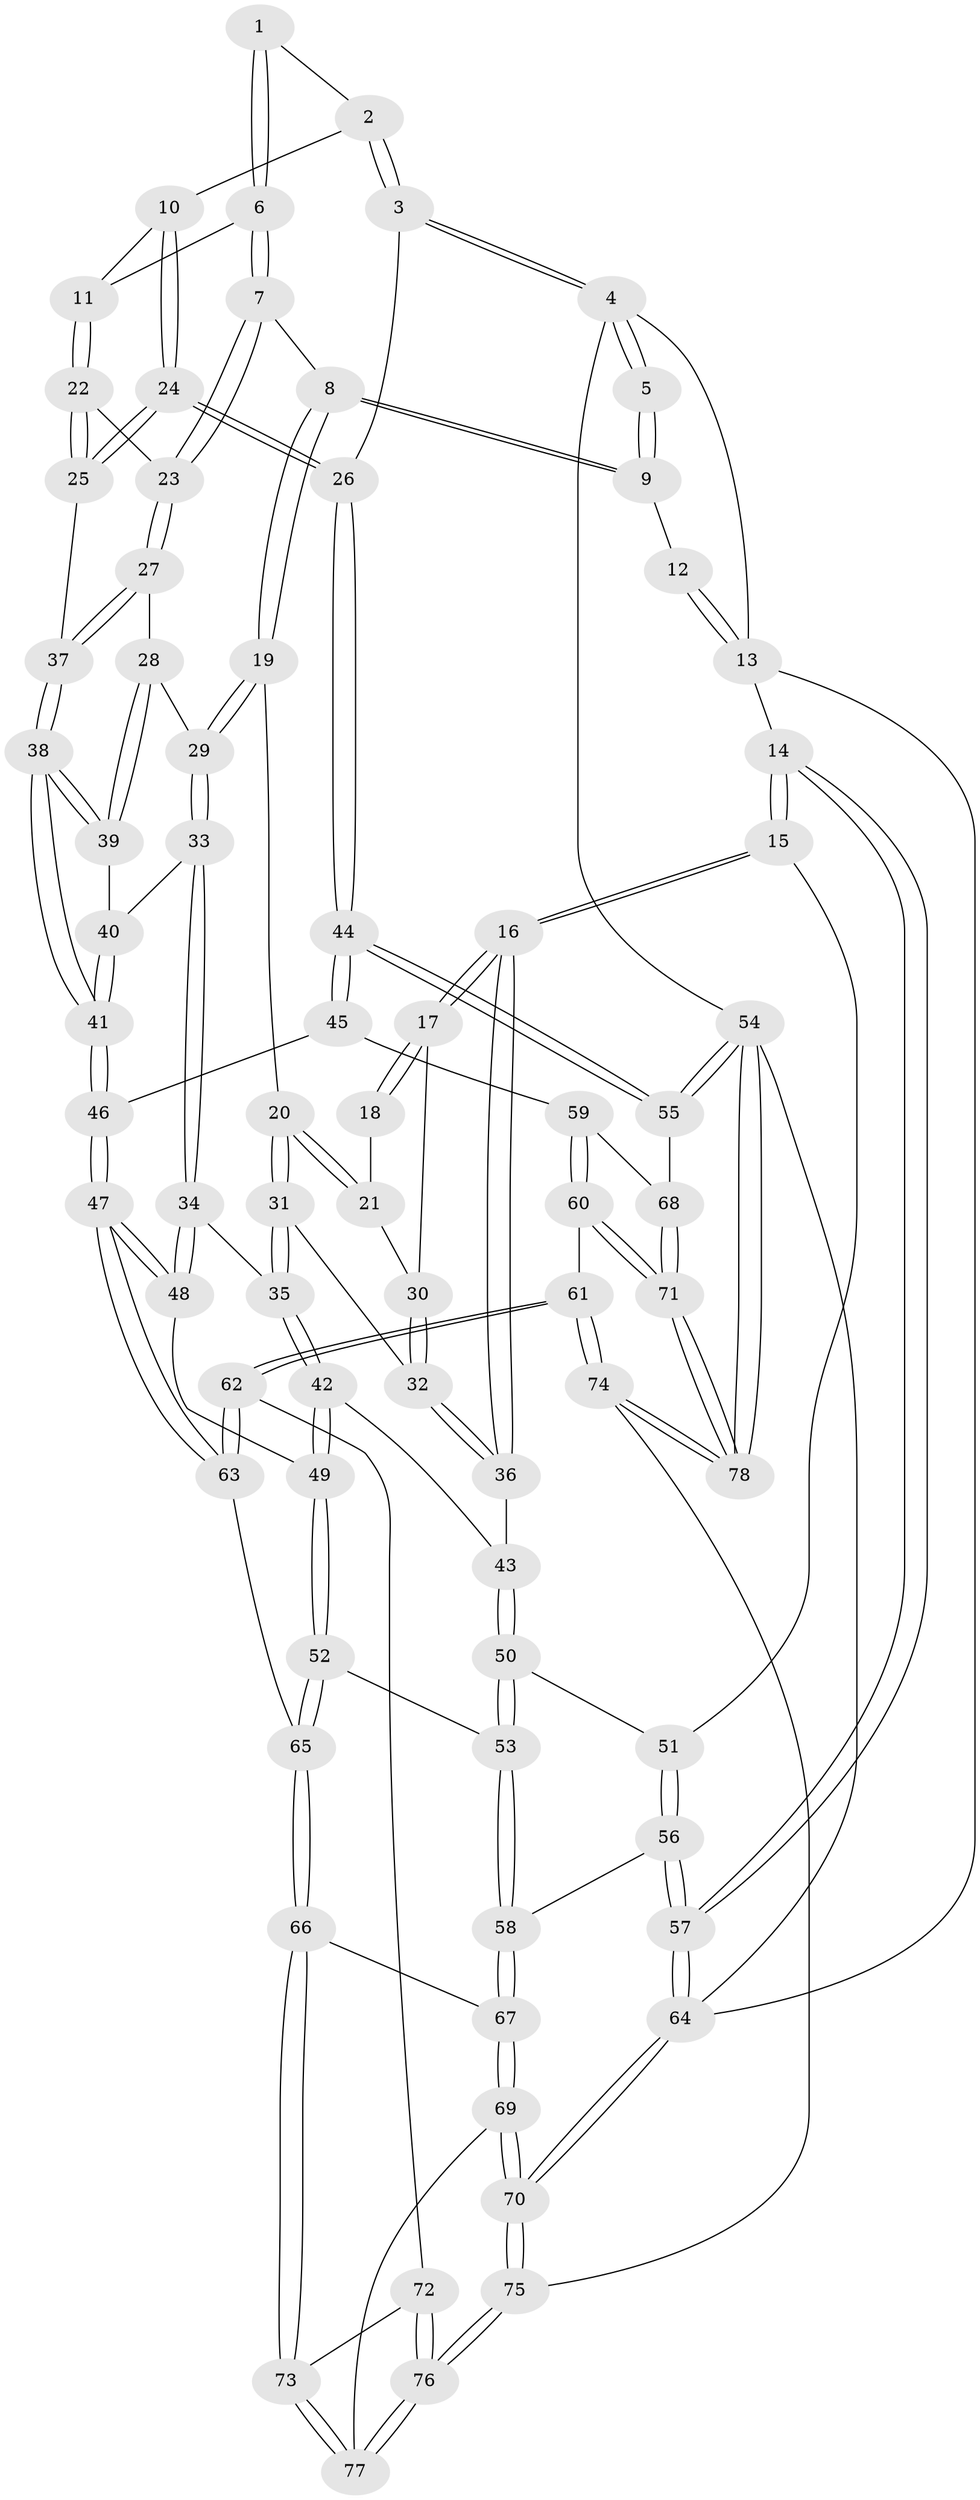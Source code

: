 // coarse degree distribution, {3: 0.14814814814814814, 4: 0.18518518518518517, 5: 0.4444444444444444, 2: 0.037037037037037035, 7: 0.037037037037037035, 6: 0.14814814814814814}
// Generated by graph-tools (version 1.1) at 2025/05/03/04/25 22:05:52]
// undirected, 78 vertices, 192 edges
graph export_dot {
graph [start="1"]
  node [color=gray90,style=filled];
  1 [pos="+0.7861536152122475+0"];
  2 [pos="+0.8420961999839734+0.03786645677411024"];
  3 [pos="+1+0.03579885534894367"];
  4 [pos="+1+0"];
  5 [pos="+0.7674999637488847+0"];
  6 [pos="+0.7059346386452605+0.12801084770913287"];
  7 [pos="+0.5882481855193028+0.15171371909928485"];
  8 [pos="+0.43499905133019706+0.023913296483911366"];
  9 [pos="+0.39654912539309317+0"];
  10 [pos="+0.8546096283144066+0.15575624040394143"];
  11 [pos="+0.7836017861785561+0.15789301236759187"];
  12 [pos="+0.25663227629233337+0"];
  13 [pos="+0+0"];
  14 [pos="+0+0.3445307165399555"];
  15 [pos="+0+0.3448880892107446"];
  16 [pos="+0+0.34488601509043826"];
  17 [pos="+0.052391717409115544+0.26421153205414605"];
  18 [pos="+0.1582561103015372+0.13682491918941905"];
  19 [pos="+0.36216687047668294+0.21092901947621637"];
  20 [pos="+0.3187392077801158+0.23957359918392485"];
  21 [pos="+0.2785611617869465+0.24967054781415915"];
  22 [pos="+0.7321013521535704+0.27036837638706923"];
  23 [pos="+0.6227879451004911+0.2997681165874263"];
  24 [pos="+1+0.3158073324337908"];
  25 [pos="+0.9477665001975668+0.35294873868254095"];
  26 [pos="+1+0.32265227036740207"];
  27 [pos="+0.620031113093832+0.31226589579433156"];
  28 [pos="+0.6111513690695488+0.3293947019739344"];
  29 [pos="+0.46574838305669164+0.3771695833217586"];
  30 [pos="+0.2389532731502155+0.27193927053486894"];
  31 [pos="+0.30849078430340093+0.4452402931510444"];
  32 [pos="+0.2169543186839713+0.4056944078919707"];
  33 [pos="+0.41953451608828096+0.48211285595373915"];
  34 [pos="+0.4114427016221528+0.4909240231137409"];
  35 [pos="+0.3151030868143829+0.4524875383226444"];
  36 [pos="+0.09219303313516067+0.43662775827396827"];
  37 [pos="+0.8621542846892463+0.3997028484891718"];
  38 [pos="+0.7247480370947729+0.5279560362139666"];
  39 [pos="+0.6363504161154175+0.401460799558587"];
  40 [pos="+0.5464587936485658+0.4914657118523519"];
  41 [pos="+0.70811875270215+0.6131410693555339"];
  42 [pos="+0.1871824628242751+0.5701165749443913"];
  43 [pos="+0.1841156023966878+0.5703487344812651"];
  44 [pos="+1+0.585006205659564"];
  45 [pos="+0.8416312961812478+0.6550284569596108"];
  46 [pos="+0.708140877823215+0.6165701297195759"];
  47 [pos="+0.6749150347692933+0.652213700161442"];
  48 [pos="+0.41624010179544124+0.6134563645675336"];
  49 [pos="+0.38294830596927215+0.6592319335836487"];
  50 [pos="+0.14766357891338808+0.6313842956847536"];
  51 [pos="+0.08151844961282974+0.6118636809541037"];
  52 [pos="+0.38118524810867005+0.6663150388991074"];
  53 [pos="+0.14748443925925553+0.6880158751436918"];
  54 [pos="+1+1"];
  55 [pos="+1+0.7349688020060182"];
  56 [pos="+0+0.7339330388326102"];
  57 [pos="+0+0.7513295774439901"];
  58 [pos="+0.1310333805371181+0.7383896890099639"];
  59 [pos="+0.8607738016741956+0.7888167921917125"];
  60 [pos="+0.7706818324894698+0.8568129719005088"];
  61 [pos="+0.6832130610169606+0.8540511625374363"];
  62 [pos="+0.6631607253039686+0.8370403591706722"];
  63 [pos="+0.6509406211868652+0.8033118515181898"];
  64 [pos="+0+1"];
  65 [pos="+0.37331624781852896+0.7931149673363015"];
  66 [pos="+0.3559950841702804+0.8227969996783927"];
  67 [pos="+0.17349782101058872+0.8026456913624691"];
  68 [pos="+0.945437586986434+0.832763071175209"];
  69 [pos="+0.08604407104098805+0.9539757615893237"];
  70 [pos="+0+1"];
  71 [pos="+0.8856218488840788+0.944158482192434"];
  72 [pos="+0.6136912829323115+0.8831418137129371"];
  73 [pos="+0.3657343817617797+0.9020945762027188"];
  74 [pos="+0.7713119295666808+1"];
  75 [pos="+0.41749315075584215+1"];
  76 [pos="+0.4176120958950038+1"];
  77 [pos="+0.36567476598817605+0.9337426749493857"];
  78 [pos="+0.9655763350720008+1"];
  1 -- 2;
  1 -- 6;
  1 -- 6;
  2 -- 3;
  2 -- 3;
  2 -- 10;
  3 -- 4;
  3 -- 4;
  3 -- 26;
  4 -- 5;
  4 -- 5;
  4 -- 13;
  4 -- 54;
  5 -- 9;
  5 -- 9;
  6 -- 7;
  6 -- 7;
  6 -- 11;
  7 -- 8;
  7 -- 23;
  7 -- 23;
  8 -- 9;
  8 -- 9;
  8 -- 19;
  8 -- 19;
  9 -- 12;
  10 -- 11;
  10 -- 24;
  10 -- 24;
  11 -- 22;
  11 -- 22;
  12 -- 13;
  12 -- 13;
  13 -- 14;
  13 -- 64;
  14 -- 15;
  14 -- 15;
  14 -- 57;
  14 -- 57;
  15 -- 16;
  15 -- 16;
  15 -- 51;
  16 -- 17;
  16 -- 17;
  16 -- 36;
  16 -- 36;
  17 -- 18;
  17 -- 18;
  17 -- 30;
  18 -- 21;
  19 -- 20;
  19 -- 29;
  19 -- 29;
  20 -- 21;
  20 -- 21;
  20 -- 31;
  20 -- 31;
  21 -- 30;
  22 -- 23;
  22 -- 25;
  22 -- 25;
  23 -- 27;
  23 -- 27;
  24 -- 25;
  24 -- 25;
  24 -- 26;
  24 -- 26;
  25 -- 37;
  26 -- 44;
  26 -- 44;
  27 -- 28;
  27 -- 37;
  27 -- 37;
  28 -- 29;
  28 -- 39;
  28 -- 39;
  29 -- 33;
  29 -- 33;
  30 -- 32;
  30 -- 32;
  31 -- 32;
  31 -- 35;
  31 -- 35;
  32 -- 36;
  32 -- 36;
  33 -- 34;
  33 -- 34;
  33 -- 40;
  34 -- 35;
  34 -- 48;
  34 -- 48;
  35 -- 42;
  35 -- 42;
  36 -- 43;
  37 -- 38;
  37 -- 38;
  38 -- 39;
  38 -- 39;
  38 -- 41;
  38 -- 41;
  39 -- 40;
  40 -- 41;
  40 -- 41;
  41 -- 46;
  41 -- 46;
  42 -- 43;
  42 -- 49;
  42 -- 49;
  43 -- 50;
  43 -- 50;
  44 -- 45;
  44 -- 45;
  44 -- 55;
  44 -- 55;
  45 -- 46;
  45 -- 59;
  46 -- 47;
  46 -- 47;
  47 -- 48;
  47 -- 48;
  47 -- 63;
  47 -- 63;
  48 -- 49;
  49 -- 52;
  49 -- 52;
  50 -- 51;
  50 -- 53;
  50 -- 53;
  51 -- 56;
  51 -- 56;
  52 -- 53;
  52 -- 65;
  52 -- 65;
  53 -- 58;
  53 -- 58;
  54 -- 55;
  54 -- 55;
  54 -- 78;
  54 -- 78;
  54 -- 64;
  55 -- 68;
  56 -- 57;
  56 -- 57;
  56 -- 58;
  57 -- 64;
  57 -- 64;
  58 -- 67;
  58 -- 67;
  59 -- 60;
  59 -- 60;
  59 -- 68;
  60 -- 61;
  60 -- 71;
  60 -- 71;
  61 -- 62;
  61 -- 62;
  61 -- 74;
  61 -- 74;
  62 -- 63;
  62 -- 63;
  62 -- 72;
  63 -- 65;
  64 -- 70;
  64 -- 70;
  65 -- 66;
  65 -- 66;
  66 -- 67;
  66 -- 73;
  66 -- 73;
  67 -- 69;
  67 -- 69;
  68 -- 71;
  68 -- 71;
  69 -- 70;
  69 -- 70;
  69 -- 77;
  70 -- 75;
  70 -- 75;
  71 -- 78;
  71 -- 78;
  72 -- 73;
  72 -- 76;
  72 -- 76;
  73 -- 77;
  73 -- 77;
  74 -- 75;
  74 -- 78;
  74 -- 78;
  75 -- 76;
  75 -- 76;
  76 -- 77;
  76 -- 77;
}
